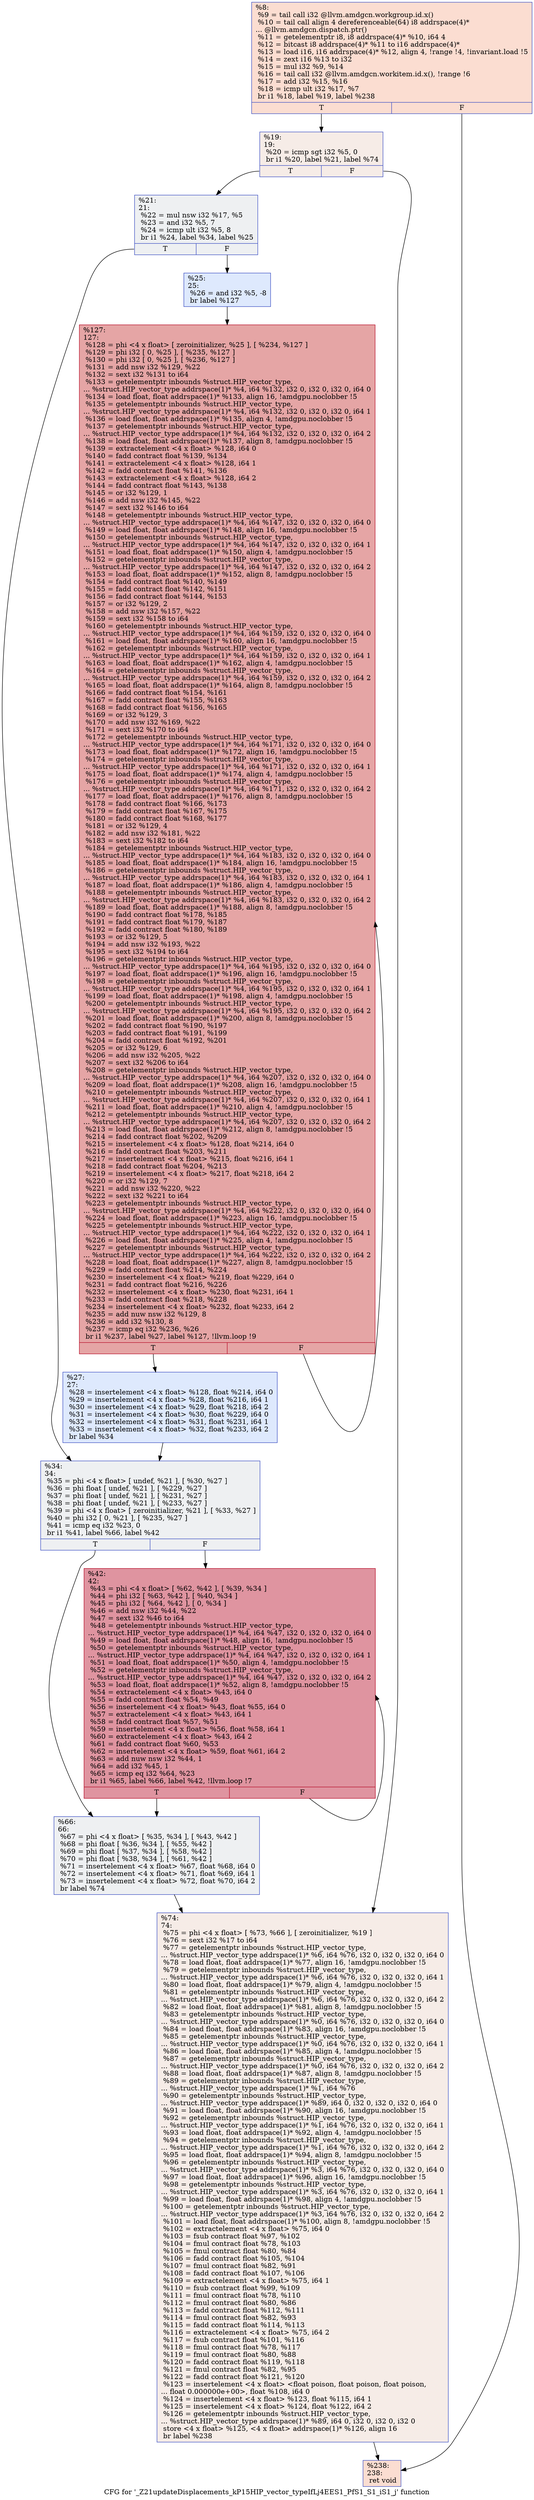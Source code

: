 digraph "CFG for '_Z21updateDisplacements_kP15HIP_vector_typeIfLj4EES1_PfS1_S1_iS1_j' function" {
	label="CFG for '_Z21updateDisplacements_kP15HIP_vector_typeIfLj4EES1_PfS1_S1_iS1_j' function";

	Node0x5f34e60 [shape=record,color="#3d50c3ff", style=filled, fillcolor="#f7b39670",label="{%8:\l  %9 = tail call i32 @llvm.amdgcn.workgroup.id.x()\l  %10 = tail call align 4 dereferenceable(64) i8 addrspace(4)*\l... @llvm.amdgcn.dispatch.ptr()\l  %11 = getelementptr i8, i8 addrspace(4)* %10, i64 4\l  %12 = bitcast i8 addrspace(4)* %11 to i16 addrspace(4)*\l  %13 = load i16, i16 addrspace(4)* %12, align 4, !range !4, !invariant.load !5\l  %14 = zext i16 %13 to i32\l  %15 = mul i32 %9, %14\l  %16 = tail call i32 @llvm.amdgcn.workitem.id.x(), !range !6\l  %17 = add i32 %15, %16\l  %18 = icmp ult i32 %17, %7\l  br i1 %18, label %19, label %238\l|{<s0>T|<s1>F}}"];
	Node0x5f34e60:s0 -> Node0x5f36d30;
	Node0x5f34e60:s1 -> Node0x5f36dc0;
	Node0x5f36d30 [shape=record,color="#3d50c3ff", style=filled, fillcolor="#ead5c970",label="{%19:\l19:                                               \l  %20 = icmp sgt i32 %5, 0\l  br i1 %20, label %21, label %74\l|{<s0>T|<s1>F}}"];
	Node0x5f36d30:s0 -> Node0x5f36f90;
	Node0x5f36d30:s1 -> Node0x5f36fe0;
	Node0x5f36f90 [shape=record,color="#3d50c3ff", style=filled, fillcolor="#d9dce170",label="{%21:\l21:                                               \l  %22 = mul nsw i32 %17, %5\l  %23 = and i32 %5, 7\l  %24 = icmp ult i32 %5, 8\l  br i1 %24, label %34, label %25\l|{<s0>T|<s1>F}}"];
	Node0x5f36f90:s0 -> Node0x5f37330;
	Node0x5f36f90:s1 -> Node0x5f37380;
	Node0x5f37380 [shape=record,color="#3d50c3ff", style=filled, fillcolor="#b5cdfa70",label="{%25:\l25:                                               \l  %26 = and i32 %5, -8\l  br label %127\l}"];
	Node0x5f37380 -> Node0x5f37580;
	Node0x5f37640 [shape=record,color="#3d50c3ff", style=filled, fillcolor="#b5cdfa70",label="{%27:\l27:                                               \l  %28 = insertelement \<4 x float\> %128, float %214, i64 0\l  %29 = insertelement \<4 x float\> %28, float %216, i64 1\l  %30 = insertelement \<4 x float\> %29, float %218, i64 2\l  %31 = insertelement \<4 x float\> %30, float %229, i64 0\l  %32 = insertelement \<4 x float\> %31, float %231, i64 1\l  %33 = insertelement \<4 x float\> %32, float %233, i64 2\l  br label %34\l}"];
	Node0x5f37640 -> Node0x5f37330;
	Node0x5f37330 [shape=record,color="#3d50c3ff", style=filled, fillcolor="#d9dce170",label="{%34:\l34:                                               \l  %35 = phi \<4 x float\> [ undef, %21 ], [ %30, %27 ]\l  %36 = phi float [ undef, %21 ], [ %229, %27 ]\l  %37 = phi float [ undef, %21 ], [ %231, %27 ]\l  %38 = phi float [ undef, %21 ], [ %233, %27 ]\l  %39 = phi \<4 x float\> [ zeroinitializer, %21 ], [ %33, %27 ]\l  %40 = phi i32 [ 0, %21 ], [ %235, %27 ]\l  %41 = icmp eq i32 %23, 0\l  br i1 %41, label %66, label %42\l|{<s0>T|<s1>F}}"];
	Node0x5f37330:s0 -> Node0x5f38d30;
	Node0x5f37330:s1 -> Node0x5f38dc0;
	Node0x5f38dc0 [shape=record,color="#b70d28ff", style=filled, fillcolor="#b70d2870",label="{%42:\l42:                                               \l  %43 = phi \<4 x float\> [ %62, %42 ], [ %39, %34 ]\l  %44 = phi i32 [ %63, %42 ], [ %40, %34 ]\l  %45 = phi i32 [ %64, %42 ], [ 0, %34 ]\l  %46 = add nsw i32 %44, %22\l  %47 = sext i32 %46 to i64\l  %48 = getelementptr inbounds %struct.HIP_vector_type,\l... %struct.HIP_vector_type addrspace(1)* %4, i64 %47, i32 0, i32 0, i32 0, i64 0\l  %49 = load float, float addrspace(1)* %48, align 16, !amdgpu.noclobber !5\l  %50 = getelementptr inbounds %struct.HIP_vector_type,\l... %struct.HIP_vector_type addrspace(1)* %4, i64 %47, i32 0, i32 0, i32 0, i64 1\l  %51 = load float, float addrspace(1)* %50, align 4, !amdgpu.noclobber !5\l  %52 = getelementptr inbounds %struct.HIP_vector_type,\l... %struct.HIP_vector_type addrspace(1)* %4, i64 %47, i32 0, i32 0, i32 0, i64 2\l  %53 = load float, float addrspace(1)* %52, align 8, !amdgpu.noclobber !5\l  %54 = extractelement \<4 x float\> %43, i64 0\l  %55 = fadd contract float %54, %49\l  %56 = insertelement \<4 x float\> %43, float %55, i64 0\l  %57 = extractelement \<4 x float\> %43, i64 1\l  %58 = fadd contract float %57, %51\l  %59 = insertelement \<4 x float\> %56, float %58, i64 1\l  %60 = extractelement \<4 x float\> %43, i64 2\l  %61 = fadd contract float %60, %53\l  %62 = insertelement \<4 x float\> %59, float %61, i64 2\l  %63 = add nuw nsw i32 %44, 1\l  %64 = add i32 %45, 1\l  %65 = icmp eq i32 %64, %23\l  br i1 %65, label %66, label %42, !llvm.loop !7\l|{<s0>T|<s1>F}}"];
	Node0x5f38dc0:s0 -> Node0x5f38d30;
	Node0x5f38dc0:s1 -> Node0x5f38dc0;
	Node0x5f38d30 [shape=record,color="#3d50c3ff", style=filled, fillcolor="#d9dce170",label="{%66:\l66:                                               \l  %67 = phi \<4 x float\> [ %35, %34 ], [ %43, %42 ]\l  %68 = phi float [ %36, %34 ], [ %55, %42 ]\l  %69 = phi float [ %37, %34 ], [ %58, %42 ]\l  %70 = phi float [ %38, %34 ], [ %61, %42 ]\l  %71 = insertelement \<4 x float\> %67, float %68, i64 0\l  %72 = insertelement \<4 x float\> %71, float %69, i64 1\l  %73 = insertelement \<4 x float\> %72, float %70, i64 2\l  br label %74\l}"];
	Node0x5f38d30 -> Node0x5f36fe0;
	Node0x5f36fe0 [shape=record,color="#3d50c3ff", style=filled, fillcolor="#ead5c970",label="{%74:\l74:                                               \l  %75 = phi \<4 x float\> [ %73, %66 ], [ zeroinitializer, %19 ]\l  %76 = sext i32 %17 to i64\l  %77 = getelementptr inbounds %struct.HIP_vector_type,\l... %struct.HIP_vector_type addrspace(1)* %6, i64 %76, i32 0, i32 0, i32 0, i64 0\l  %78 = load float, float addrspace(1)* %77, align 16, !amdgpu.noclobber !5\l  %79 = getelementptr inbounds %struct.HIP_vector_type,\l... %struct.HIP_vector_type addrspace(1)* %6, i64 %76, i32 0, i32 0, i32 0, i64 1\l  %80 = load float, float addrspace(1)* %79, align 4, !amdgpu.noclobber !5\l  %81 = getelementptr inbounds %struct.HIP_vector_type,\l... %struct.HIP_vector_type addrspace(1)* %6, i64 %76, i32 0, i32 0, i32 0, i64 2\l  %82 = load float, float addrspace(1)* %81, align 8, !amdgpu.noclobber !5\l  %83 = getelementptr inbounds %struct.HIP_vector_type,\l... %struct.HIP_vector_type addrspace(1)* %0, i64 %76, i32 0, i32 0, i32 0, i64 0\l  %84 = load float, float addrspace(1)* %83, align 16, !amdgpu.noclobber !5\l  %85 = getelementptr inbounds %struct.HIP_vector_type,\l... %struct.HIP_vector_type addrspace(1)* %0, i64 %76, i32 0, i32 0, i32 0, i64 1\l  %86 = load float, float addrspace(1)* %85, align 4, !amdgpu.noclobber !5\l  %87 = getelementptr inbounds %struct.HIP_vector_type,\l... %struct.HIP_vector_type addrspace(1)* %0, i64 %76, i32 0, i32 0, i32 0, i64 2\l  %88 = load float, float addrspace(1)* %87, align 8, !amdgpu.noclobber !5\l  %89 = getelementptr inbounds %struct.HIP_vector_type,\l... %struct.HIP_vector_type addrspace(1)* %1, i64 %76\l  %90 = getelementptr inbounds %struct.HIP_vector_type,\l... %struct.HIP_vector_type addrspace(1)* %89, i64 0, i32 0, i32 0, i32 0, i64 0\l  %91 = load float, float addrspace(1)* %90, align 16, !amdgpu.noclobber !5\l  %92 = getelementptr inbounds %struct.HIP_vector_type,\l... %struct.HIP_vector_type addrspace(1)* %1, i64 %76, i32 0, i32 0, i32 0, i64 1\l  %93 = load float, float addrspace(1)* %92, align 4, !amdgpu.noclobber !5\l  %94 = getelementptr inbounds %struct.HIP_vector_type,\l... %struct.HIP_vector_type addrspace(1)* %1, i64 %76, i32 0, i32 0, i32 0, i64 2\l  %95 = load float, float addrspace(1)* %94, align 8, !amdgpu.noclobber !5\l  %96 = getelementptr inbounds %struct.HIP_vector_type,\l... %struct.HIP_vector_type addrspace(1)* %3, i64 %76, i32 0, i32 0, i32 0, i64 0\l  %97 = load float, float addrspace(1)* %96, align 16, !amdgpu.noclobber !5\l  %98 = getelementptr inbounds %struct.HIP_vector_type,\l... %struct.HIP_vector_type addrspace(1)* %3, i64 %76, i32 0, i32 0, i32 0, i64 1\l  %99 = load float, float addrspace(1)* %98, align 4, !amdgpu.noclobber !5\l  %100 = getelementptr inbounds %struct.HIP_vector_type,\l... %struct.HIP_vector_type addrspace(1)* %3, i64 %76, i32 0, i32 0, i32 0, i64 2\l  %101 = load float, float addrspace(1)* %100, align 8, !amdgpu.noclobber !5\l  %102 = extractelement \<4 x float\> %75, i64 0\l  %103 = fsub contract float %97, %102\l  %104 = fmul contract float %78, %103\l  %105 = fmul contract float %80, %84\l  %106 = fadd contract float %105, %104\l  %107 = fmul contract float %82, %91\l  %108 = fadd contract float %107, %106\l  %109 = extractelement \<4 x float\> %75, i64 1\l  %110 = fsub contract float %99, %109\l  %111 = fmul contract float %78, %110\l  %112 = fmul contract float %80, %86\l  %113 = fadd contract float %112, %111\l  %114 = fmul contract float %82, %93\l  %115 = fadd contract float %114, %113\l  %116 = extractelement \<4 x float\> %75, i64 2\l  %117 = fsub contract float %101, %116\l  %118 = fmul contract float %78, %117\l  %119 = fmul contract float %80, %88\l  %120 = fadd contract float %119, %118\l  %121 = fmul contract float %82, %95\l  %122 = fadd contract float %121, %120\l  %123 = insertelement \<4 x float\> \<float poison, float poison, float poison,\l... float 0.000000e+00\>, float %108, i64 0\l  %124 = insertelement \<4 x float\> %123, float %115, i64 1\l  %125 = insertelement \<4 x float\> %124, float %122, i64 2\l  %126 = getelementptr inbounds %struct.HIP_vector_type,\l... %struct.HIP_vector_type addrspace(1)* %89, i64 0, i32 0, i32 0, i32 0\l  store \<4 x float\> %125, \<4 x float\> addrspace(1)* %126, align 16\l  br label %238\l}"];
	Node0x5f36fe0 -> Node0x5f36dc0;
	Node0x5f37580 [shape=record,color="#b70d28ff", style=filled, fillcolor="#c5333470",label="{%127:\l127:                                              \l  %128 = phi \<4 x float\> [ zeroinitializer, %25 ], [ %234, %127 ]\l  %129 = phi i32 [ 0, %25 ], [ %235, %127 ]\l  %130 = phi i32 [ 0, %25 ], [ %236, %127 ]\l  %131 = add nsw i32 %129, %22\l  %132 = sext i32 %131 to i64\l  %133 = getelementptr inbounds %struct.HIP_vector_type,\l... %struct.HIP_vector_type addrspace(1)* %4, i64 %132, i32 0, i32 0, i32 0, i64 0\l  %134 = load float, float addrspace(1)* %133, align 16, !amdgpu.noclobber !5\l  %135 = getelementptr inbounds %struct.HIP_vector_type,\l... %struct.HIP_vector_type addrspace(1)* %4, i64 %132, i32 0, i32 0, i32 0, i64 1\l  %136 = load float, float addrspace(1)* %135, align 4, !amdgpu.noclobber !5\l  %137 = getelementptr inbounds %struct.HIP_vector_type,\l... %struct.HIP_vector_type addrspace(1)* %4, i64 %132, i32 0, i32 0, i32 0, i64 2\l  %138 = load float, float addrspace(1)* %137, align 8, !amdgpu.noclobber !5\l  %139 = extractelement \<4 x float\> %128, i64 0\l  %140 = fadd contract float %139, %134\l  %141 = extractelement \<4 x float\> %128, i64 1\l  %142 = fadd contract float %141, %136\l  %143 = extractelement \<4 x float\> %128, i64 2\l  %144 = fadd contract float %143, %138\l  %145 = or i32 %129, 1\l  %146 = add nsw i32 %145, %22\l  %147 = sext i32 %146 to i64\l  %148 = getelementptr inbounds %struct.HIP_vector_type,\l... %struct.HIP_vector_type addrspace(1)* %4, i64 %147, i32 0, i32 0, i32 0, i64 0\l  %149 = load float, float addrspace(1)* %148, align 16, !amdgpu.noclobber !5\l  %150 = getelementptr inbounds %struct.HIP_vector_type,\l... %struct.HIP_vector_type addrspace(1)* %4, i64 %147, i32 0, i32 0, i32 0, i64 1\l  %151 = load float, float addrspace(1)* %150, align 4, !amdgpu.noclobber !5\l  %152 = getelementptr inbounds %struct.HIP_vector_type,\l... %struct.HIP_vector_type addrspace(1)* %4, i64 %147, i32 0, i32 0, i32 0, i64 2\l  %153 = load float, float addrspace(1)* %152, align 8, !amdgpu.noclobber !5\l  %154 = fadd contract float %140, %149\l  %155 = fadd contract float %142, %151\l  %156 = fadd contract float %144, %153\l  %157 = or i32 %129, 2\l  %158 = add nsw i32 %157, %22\l  %159 = sext i32 %158 to i64\l  %160 = getelementptr inbounds %struct.HIP_vector_type,\l... %struct.HIP_vector_type addrspace(1)* %4, i64 %159, i32 0, i32 0, i32 0, i64 0\l  %161 = load float, float addrspace(1)* %160, align 16, !amdgpu.noclobber !5\l  %162 = getelementptr inbounds %struct.HIP_vector_type,\l... %struct.HIP_vector_type addrspace(1)* %4, i64 %159, i32 0, i32 0, i32 0, i64 1\l  %163 = load float, float addrspace(1)* %162, align 4, !amdgpu.noclobber !5\l  %164 = getelementptr inbounds %struct.HIP_vector_type,\l... %struct.HIP_vector_type addrspace(1)* %4, i64 %159, i32 0, i32 0, i32 0, i64 2\l  %165 = load float, float addrspace(1)* %164, align 8, !amdgpu.noclobber !5\l  %166 = fadd contract float %154, %161\l  %167 = fadd contract float %155, %163\l  %168 = fadd contract float %156, %165\l  %169 = or i32 %129, 3\l  %170 = add nsw i32 %169, %22\l  %171 = sext i32 %170 to i64\l  %172 = getelementptr inbounds %struct.HIP_vector_type,\l... %struct.HIP_vector_type addrspace(1)* %4, i64 %171, i32 0, i32 0, i32 0, i64 0\l  %173 = load float, float addrspace(1)* %172, align 16, !amdgpu.noclobber !5\l  %174 = getelementptr inbounds %struct.HIP_vector_type,\l... %struct.HIP_vector_type addrspace(1)* %4, i64 %171, i32 0, i32 0, i32 0, i64 1\l  %175 = load float, float addrspace(1)* %174, align 4, !amdgpu.noclobber !5\l  %176 = getelementptr inbounds %struct.HIP_vector_type,\l... %struct.HIP_vector_type addrspace(1)* %4, i64 %171, i32 0, i32 0, i32 0, i64 2\l  %177 = load float, float addrspace(1)* %176, align 8, !amdgpu.noclobber !5\l  %178 = fadd contract float %166, %173\l  %179 = fadd contract float %167, %175\l  %180 = fadd contract float %168, %177\l  %181 = or i32 %129, 4\l  %182 = add nsw i32 %181, %22\l  %183 = sext i32 %182 to i64\l  %184 = getelementptr inbounds %struct.HIP_vector_type,\l... %struct.HIP_vector_type addrspace(1)* %4, i64 %183, i32 0, i32 0, i32 0, i64 0\l  %185 = load float, float addrspace(1)* %184, align 16, !amdgpu.noclobber !5\l  %186 = getelementptr inbounds %struct.HIP_vector_type,\l... %struct.HIP_vector_type addrspace(1)* %4, i64 %183, i32 0, i32 0, i32 0, i64 1\l  %187 = load float, float addrspace(1)* %186, align 4, !amdgpu.noclobber !5\l  %188 = getelementptr inbounds %struct.HIP_vector_type,\l... %struct.HIP_vector_type addrspace(1)* %4, i64 %183, i32 0, i32 0, i32 0, i64 2\l  %189 = load float, float addrspace(1)* %188, align 8, !amdgpu.noclobber !5\l  %190 = fadd contract float %178, %185\l  %191 = fadd contract float %179, %187\l  %192 = fadd contract float %180, %189\l  %193 = or i32 %129, 5\l  %194 = add nsw i32 %193, %22\l  %195 = sext i32 %194 to i64\l  %196 = getelementptr inbounds %struct.HIP_vector_type,\l... %struct.HIP_vector_type addrspace(1)* %4, i64 %195, i32 0, i32 0, i32 0, i64 0\l  %197 = load float, float addrspace(1)* %196, align 16, !amdgpu.noclobber !5\l  %198 = getelementptr inbounds %struct.HIP_vector_type,\l... %struct.HIP_vector_type addrspace(1)* %4, i64 %195, i32 0, i32 0, i32 0, i64 1\l  %199 = load float, float addrspace(1)* %198, align 4, !amdgpu.noclobber !5\l  %200 = getelementptr inbounds %struct.HIP_vector_type,\l... %struct.HIP_vector_type addrspace(1)* %4, i64 %195, i32 0, i32 0, i32 0, i64 2\l  %201 = load float, float addrspace(1)* %200, align 8, !amdgpu.noclobber !5\l  %202 = fadd contract float %190, %197\l  %203 = fadd contract float %191, %199\l  %204 = fadd contract float %192, %201\l  %205 = or i32 %129, 6\l  %206 = add nsw i32 %205, %22\l  %207 = sext i32 %206 to i64\l  %208 = getelementptr inbounds %struct.HIP_vector_type,\l... %struct.HIP_vector_type addrspace(1)* %4, i64 %207, i32 0, i32 0, i32 0, i64 0\l  %209 = load float, float addrspace(1)* %208, align 16, !amdgpu.noclobber !5\l  %210 = getelementptr inbounds %struct.HIP_vector_type,\l... %struct.HIP_vector_type addrspace(1)* %4, i64 %207, i32 0, i32 0, i32 0, i64 1\l  %211 = load float, float addrspace(1)* %210, align 4, !amdgpu.noclobber !5\l  %212 = getelementptr inbounds %struct.HIP_vector_type,\l... %struct.HIP_vector_type addrspace(1)* %4, i64 %207, i32 0, i32 0, i32 0, i64 2\l  %213 = load float, float addrspace(1)* %212, align 8, !amdgpu.noclobber !5\l  %214 = fadd contract float %202, %209\l  %215 = insertelement \<4 x float\> %128, float %214, i64 0\l  %216 = fadd contract float %203, %211\l  %217 = insertelement \<4 x float\> %215, float %216, i64 1\l  %218 = fadd contract float %204, %213\l  %219 = insertelement \<4 x float\> %217, float %218, i64 2\l  %220 = or i32 %129, 7\l  %221 = add nsw i32 %220, %22\l  %222 = sext i32 %221 to i64\l  %223 = getelementptr inbounds %struct.HIP_vector_type,\l... %struct.HIP_vector_type addrspace(1)* %4, i64 %222, i32 0, i32 0, i32 0, i64 0\l  %224 = load float, float addrspace(1)* %223, align 16, !amdgpu.noclobber !5\l  %225 = getelementptr inbounds %struct.HIP_vector_type,\l... %struct.HIP_vector_type addrspace(1)* %4, i64 %222, i32 0, i32 0, i32 0, i64 1\l  %226 = load float, float addrspace(1)* %225, align 4, !amdgpu.noclobber !5\l  %227 = getelementptr inbounds %struct.HIP_vector_type,\l... %struct.HIP_vector_type addrspace(1)* %4, i64 %222, i32 0, i32 0, i32 0, i64 2\l  %228 = load float, float addrspace(1)* %227, align 8, !amdgpu.noclobber !5\l  %229 = fadd contract float %214, %224\l  %230 = insertelement \<4 x float\> %219, float %229, i64 0\l  %231 = fadd contract float %216, %226\l  %232 = insertelement \<4 x float\> %230, float %231, i64 1\l  %233 = fadd contract float %218, %228\l  %234 = insertelement \<4 x float\> %232, float %233, i64 2\l  %235 = add nuw nsw i32 %129, 8\l  %236 = add i32 %130, 8\l  %237 = icmp eq i32 %236, %26\l  br i1 %237, label %27, label %127, !llvm.loop !9\l|{<s0>T|<s1>F}}"];
	Node0x5f37580:s0 -> Node0x5f37640;
	Node0x5f37580:s1 -> Node0x5f37580;
	Node0x5f36dc0 [shape=record,color="#3d50c3ff", style=filled, fillcolor="#f7b39670",label="{%238:\l238:                                              \l  ret void\l}"];
}
